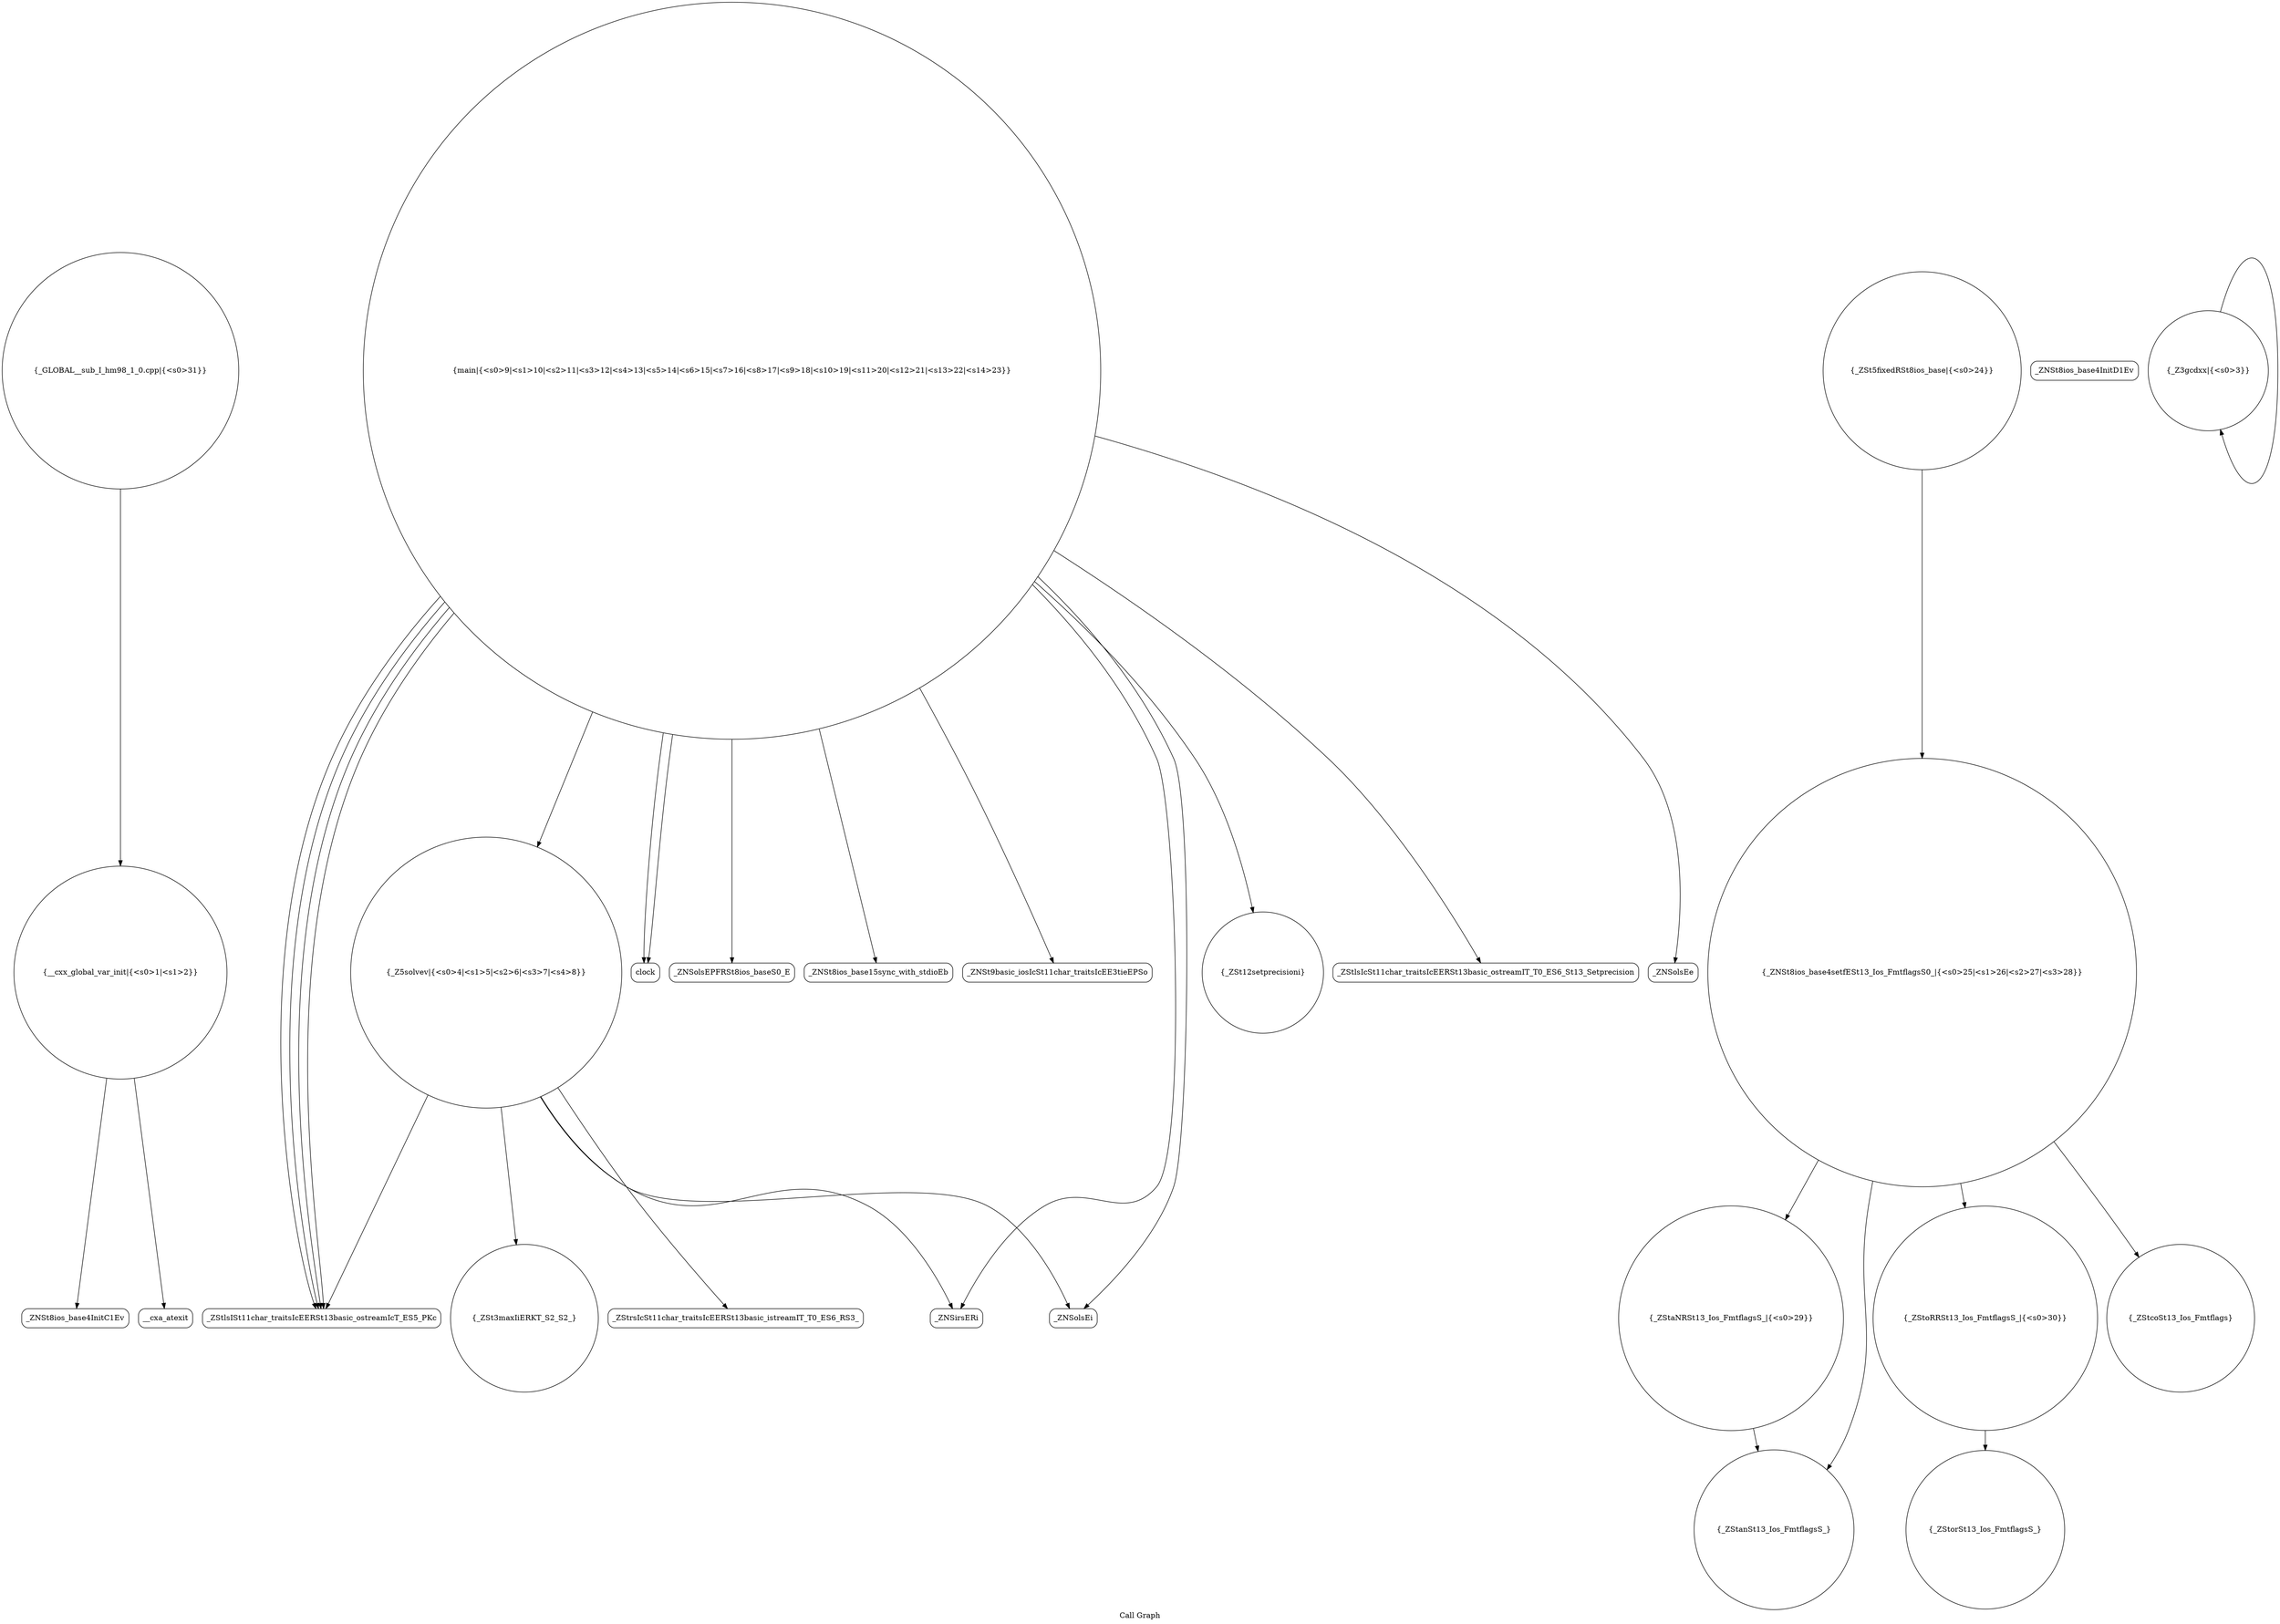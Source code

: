 digraph "Call Graph" {
	label="Call Graph";

	Node0x559cb7117a10 [shape=record,shape=circle,label="{__cxx_global_var_init|{<s0>1|<s1>2}}"];
	Node0x559cb7117a10:s0 -> Node0x559cb7177b60[color=black];
	Node0x559cb7117a10:s1 -> Node0x559cb7177c60[color=black];
	Node0x559cb71787e0 [shape=record,shape=circle,label="{_GLOBAL__sub_I_hm98_1_0.cpp|{<s0>31}}"];
	Node0x559cb71787e0:s0 -> Node0x559cb7117a10[color=black];
	Node0x559cb7177e60 [shape=record,shape=Mrecord,label="{_ZStrsIcSt11char_traitsIcEERSt13basic_istreamIT_T0_ES6_RS3_}"];
	Node0x559cb71781e0 [shape=record,shape=Mrecord,label="{clock}"];
	Node0x559cb7178560 [shape=record,shape=circle,label="{_ZStaNRSt13_Ios_FmtflagsS_|{<s0>29}}"];
	Node0x559cb7178560:s0 -> Node0x559cb71786e0[color=black];
	Node0x559cb7177be0 [shape=record,shape=Mrecord,label="{_ZNSt8ios_base4InitD1Ev}"];
	Node0x559cb7177f60 [shape=record,shape=Mrecord,label="{_ZStlsISt11char_traitsIcEERSt13basic_ostreamIcT_ES5_PKc}"];
	Node0x559cb71782e0 [shape=record,shape=Mrecord,label="{_ZNSolsEPFRSt8ios_baseS0_E}"];
	Node0x559cb7178660 [shape=record,shape=circle,label="{_ZStoRRSt13_Ios_FmtflagsS_|{<s0>30}}"];
	Node0x559cb7178660:s0 -> Node0x559cb7178760[color=black];
	Node0x559cb7177ce0 [shape=record,shape=circle,label="{_Z3gcdxx|{<s0>3}}"];
	Node0x559cb7177ce0:s0 -> Node0x559cb7177ce0[color=black];
	Node0x559cb7178060 [shape=record,shape=circle,label="{main|{<s0>9|<s1>10|<s2>11|<s3>12|<s4>13|<s5>14|<s6>15|<s7>16|<s8>17|<s9>18|<s10>19|<s11>20|<s12>21|<s13>22|<s14>23}}"];
	Node0x559cb7178060:s0 -> Node0x559cb71780e0[color=black];
	Node0x559cb7178060:s1 -> Node0x559cb7178160[color=black];
	Node0x559cb7178060:s2 -> Node0x559cb71781e0[color=black];
	Node0x559cb7178060:s3 -> Node0x559cb7177de0[color=black];
	Node0x559cb7178060:s4 -> Node0x559cb7177f60[color=black];
	Node0x559cb7178060:s5 -> Node0x559cb7177fe0[color=black];
	Node0x559cb7178060:s6 -> Node0x559cb7177f60[color=black];
	Node0x559cb7178060:s7 -> Node0x559cb7177d60[color=black];
	Node0x559cb7178060:s8 -> Node0x559cb71781e0[color=black];
	Node0x559cb7178060:s9 -> Node0x559cb7177f60[color=black];
	Node0x559cb7178060:s10 -> Node0x559cb71782e0[color=black];
	Node0x559cb7178060:s11 -> Node0x559cb71783e0[color=black];
	Node0x559cb7178060:s12 -> Node0x559cb7178260[color=black];
	Node0x559cb7178060:s13 -> Node0x559cb7178460[color=black];
	Node0x559cb7178060:s14 -> Node0x559cb7177f60[color=black];
	Node0x559cb71783e0 [shape=record,shape=circle,label="{_ZSt12setprecisioni}"];
	Node0x559cb7178760 [shape=record,shape=circle,label="{_ZStorSt13_Ios_FmtflagsS_}"];
	Node0x559cb7177de0 [shape=record,shape=Mrecord,label="{_ZNSirsERi}"];
	Node0x559cb7178160 [shape=record,shape=Mrecord,label="{_ZNSt9basic_iosIcSt11char_traitsIcEE3tieEPSo}"];
	Node0x559cb71784e0 [shape=record,shape=circle,label="{_ZNSt8ios_base4setfESt13_Ios_FmtflagsS0_|{<s0>25|<s1>26|<s2>27|<s3>28}}"];
	Node0x559cb71784e0:s0 -> Node0x559cb71785e0[color=black];
	Node0x559cb71784e0:s1 -> Node0x559cb7178560[color=black];
	Node0x559cb71784e0:s2 -> Node0x559cb71786e0[color=black];
	Node0x559cb71784e0:s3 -> Node0x559cb7178660[color=black];
	Node0x559cb7177b60 [shape=record,shape=Mrecord,label="{_ZNSt8ios_base4InitC1Ev}"];
	Node0x559cb7177ee0 [shape=record,shape=circle,label="{_ZSt3maxIiERKT_S2_S2_}"];
	Node0x559cb7178260 [shape=record,shape=Mrecord,label="{_ZStlsIcSt11char_traitsIcEERSt13basic_ostreamIT_T0_ES6_St13_Setprecision}"];
	Node0x559cb71785e0 [shape=record,shape=circle,label="{_ZStcoSt13_Ios_Fmtflags}"];
	Node0x559cb7177c60 [shape=record,shape=Mrecord,label="{__cxa_atexit}"];
	Node0x559cb7177fe0 [shape=record,shape=Mrecord,label="{_ZNSolsEi}"];
	Node0x559cb7178360 [shape=record,shape=circle,label="{_ZSt5fixedRSt8ios_base|{<s0>24}}"];
	Node0x559cb7178360:s0 -> Node0x559cb71784e0[color=black];
	Node0x559cb71786e0 [shape=record,shape=circle,label="{_ZStanSt13_Ios_FmtflagsS_}"];
	Node0x559cb7177d60 [shape=record,shape=circle,label="{_Z5solvev|{<s0>4|<s1>5|<s2>6|<s3>7|<s4>8}}"];
	Node0x559cb7177d60:s0 -> Node0x559cb7177de0[color=black];
	Node0x559cb7177d60:s1 -> Node0x559cb7177e60[color=black];
	Node0x559cb7177d60:s2 -> Node0x559cb7177ee0[color=black];
	Node0x559cb7177d60:s3 -> Node0x559cb7177fe0[color=black];
	Node0x559cb7177d60:s4 -> Node0x559cb7177f60[color=black];
	Node0x559cb71780e0 [shape=record,shape=Mrecord,label="{_ZNSt8ios_base15sync_with_stdioEb}"];
	Node0x559cb7178460 [shape=record,shape=Mrecord,label="{_ZNSolsEe}"];
}
